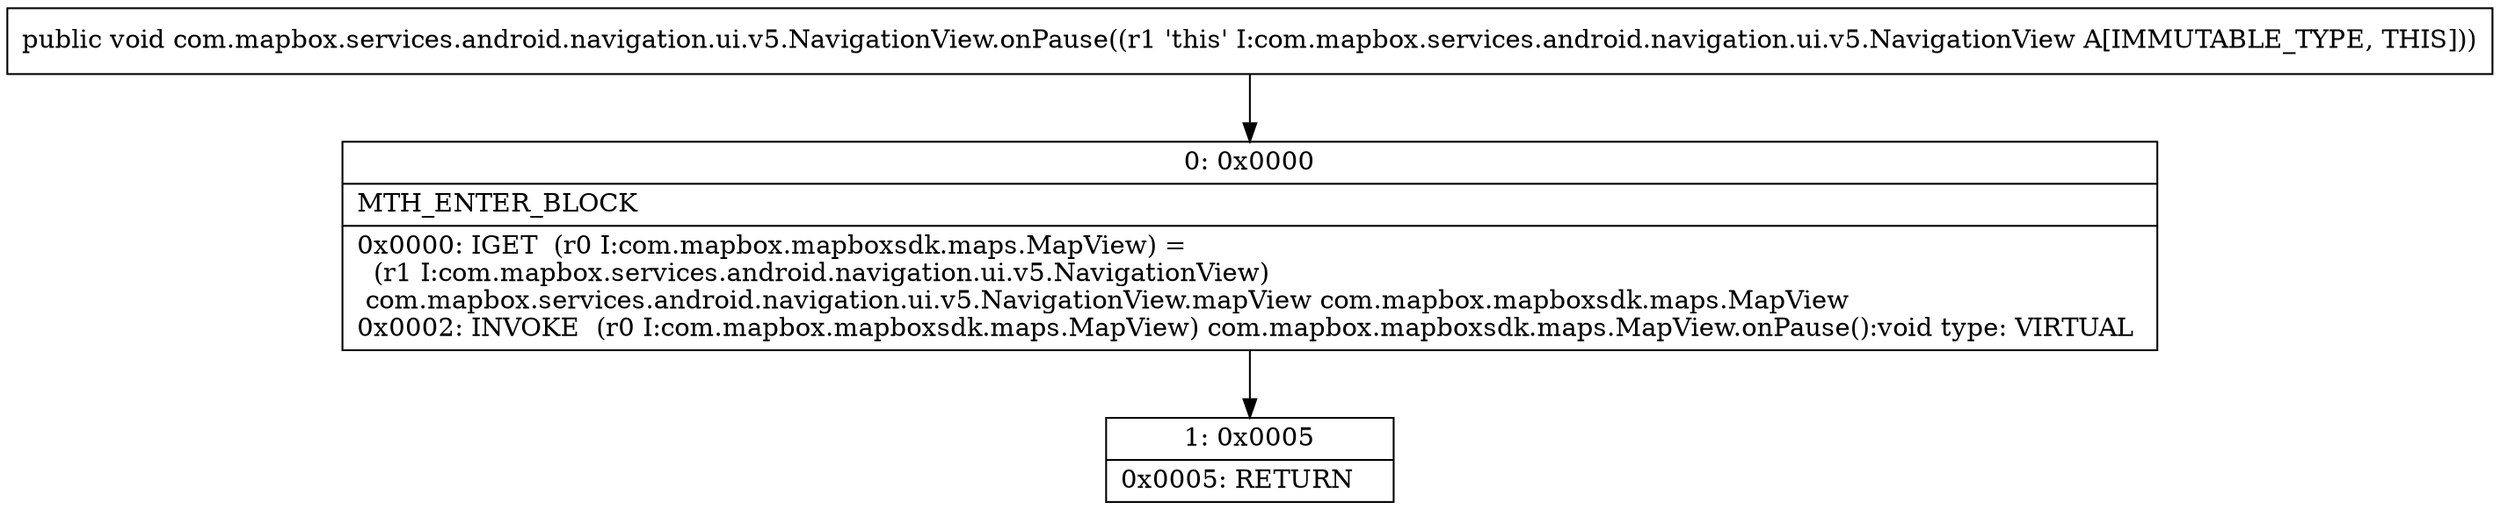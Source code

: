 digraph "CFG forcom.mapbox.services.android.navigation.ui.v5.NavigationView.onPause()V" {
Node_0 [shape=record,label="{0\:\ 0x0000|MTH_ENTER_BLOCK\l|0x0000: IGET  (r0 I:com.mapbox.mapboxsdk.maps.MapView) = \l  (r1 I:com.mapbox.services.android.navigation.ui.v5.NavigationView)\l com.mapbox.services.android.navigation.ui.v5.NavigationView.mapView com.mapbox.mapboxsdk.maps.MapView \l0x0002: INVOKE  (r0 I:com.mapbox.mapboxsdk.maps.MapView) com.mapbox.mapboxsdk.maps.MapView.onPause():void type: VIRTUAL \l}"];
Node_1 [shape=record,label="{1\:\ 0x0005|0x0005: RETURN   \l}"];
MethodNode[shape=record,label="{public void com.mapbox.services.android.navigation.ui.v5.NavigationView.onPause((r1 'this' I:com.mapbox.services.android.navigation.ui.v5.NavigationView A[IMMUTABLE_TYPE, THIS])) }"];
MethodNode -> Node_0;
Node_0 -> Node_1;
}

